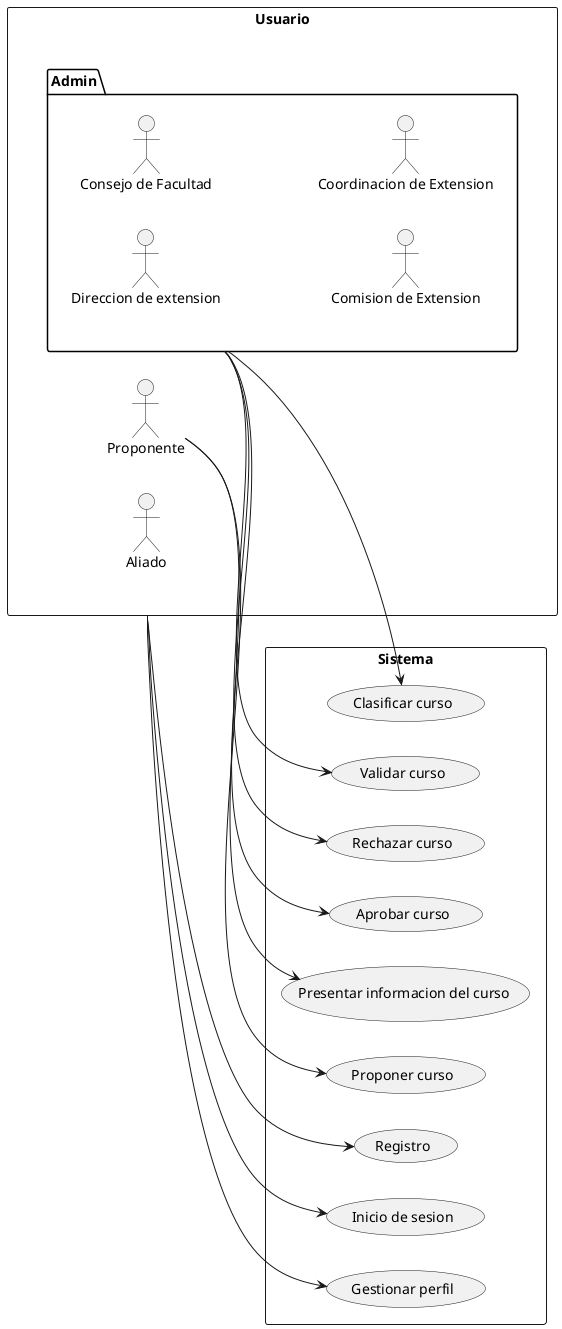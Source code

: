 @startuml
left to right direction 



rectangle Usuario{
actor Proponente as p
actor Aliado as a
package "Admin"{
actor "Direccion de extension" as de
actor "Consejo de Facultad" as cf
actor "Comision de Extension" as ce
actor "Coordinacion de Extension" as co
}
}

rectangle Sistema{
usecase Registro as UC1
usecase "Inicio de sesion" as UC2
usecase "Gestionar perfil" as UC3
usecase "Proponer curso" as UC4
usecase "Presentar informacion del curso" as UC5
usecase "Validar curso" as UC6
usecase "Rechazar curso" as UC7
usecase "Aprobar curso" as UC8
usecase "Clasificar curso" as UC9

}

Usuario --> UC1
Usuario --> UC2
Usuario --> UC3
p --> UC4
p --> UC5
Admin --> UC6
Admin --> UC7
Admin --> UC8
Admin --> UC9




@enduml
